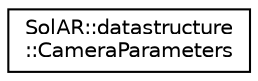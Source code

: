 digraph "Graphical Class Hierarchy"
{
  edge [fontname="Helvetica",fontsize="10",labelfontname="Helvetica",labelfontsize="10"];
  node [fontname="Helvetica",fontsize="10",shape=record];
  rankdir="LR";
  Node0 [label="SolAR::datastructure\l::CameraParameters",height=0.2,width=0.4,color="black", fillcolor="white", style="filled",URL="$struct_sol_a_r_1_1datastructure_1_1_camera_parameters.html"];
}
